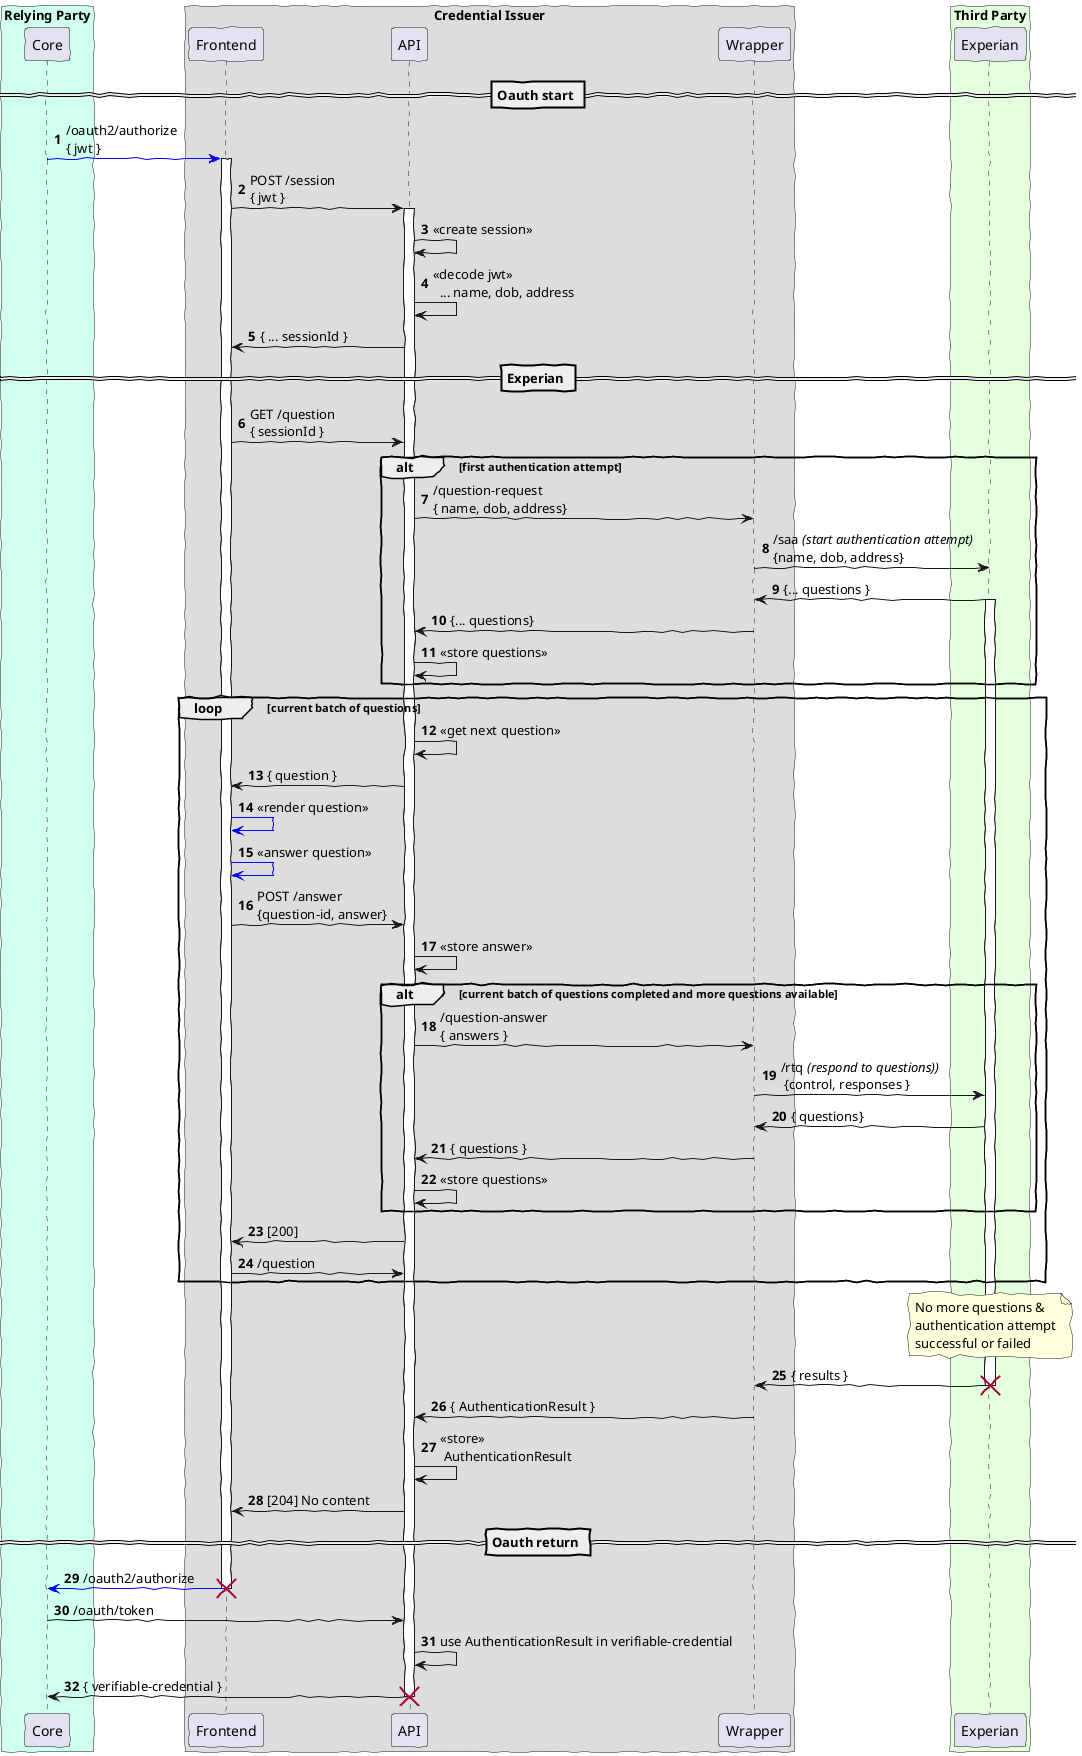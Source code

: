 @startuml
'https://plantuml.com/sequence-diagram

autonumber
skinparam backgroundColor #ffffff
skinparam handwritten true

'actor User
box "Relying Party" #d0ffee
participant Core as core
end box

box "Credential Issuer"
participant Frontend as fe

participant API as api
participant Wrapper as wrapper
end box

box "Third Party" #e4ffde
participant Experian as experian
end box
== Oauth start ==

core -[#blue]> fe : /oauth2/authorize\n{ jwt }
activate fe

fe -> api: POST /session\n{ jwt }
activate api

api -> api: << create session >>
api -> api: << decode jwt >>\n  ... name, dob, address

api -> fe: { ... sessionId }
== Experian ==


fe -> api: GET /question\n{ sessionId }

alt first authentication attempt
    api -> wrapper: /question-request \n{ name, dob, address}
    wrapper -> experian: /saa //(start authentication attempt)//\n{name, dob, address}
wrapper <- experian: {... questions }
activate experian
wrapper -> api: {... questions}

api -> api: << store questions >>

end

loop current batch of questions
    api -> api: << get next question >>

    fe <- api: { question }
    fe -[#blue]> fe: << render question >>
    fe -[#blue]> fe: << answer question >>


    fe -> api: POST /answer\n{question-id, answer}
    api -> api: << store answer >>

'    fe -> api: POST /answer\n{question-id, answer}
'    api -> api: << store answer >>

    alt current batch of questions completed and more questions available
'        fe -> api: POST /answer\n{question-id, answer}
'        api -> api: << store answer >>

        api -> wrapper: /question-answer \n{ answers }
        wrapper -> experian: /rtq //(respond to questions))//\n {control, responses }
        experian -> wrapper: { questions}
        wrapper -> api: { questions }
        api -> api: << store questions >>


    end
        api -> fe: [200]
        fe -> api: /question

end




note over experian: No more questions &\nauthentication attempt\nsuccessful or failed

experian -> wrapper: { results }
destroy experian

wrapper -> api: { AuthenticationResult }
api -> api : << store >>\n AuthenticationResult

api -> fe: [204] No content

== Oauth return ==
core <[#blue]- fe: /oauth2/authorize
destroy fe

core -> api: /oauth/token
api -> api: use AuthenticationResult in verifiable-credential
core <- api: { verifiable-credential }


destroy api
@enduml
